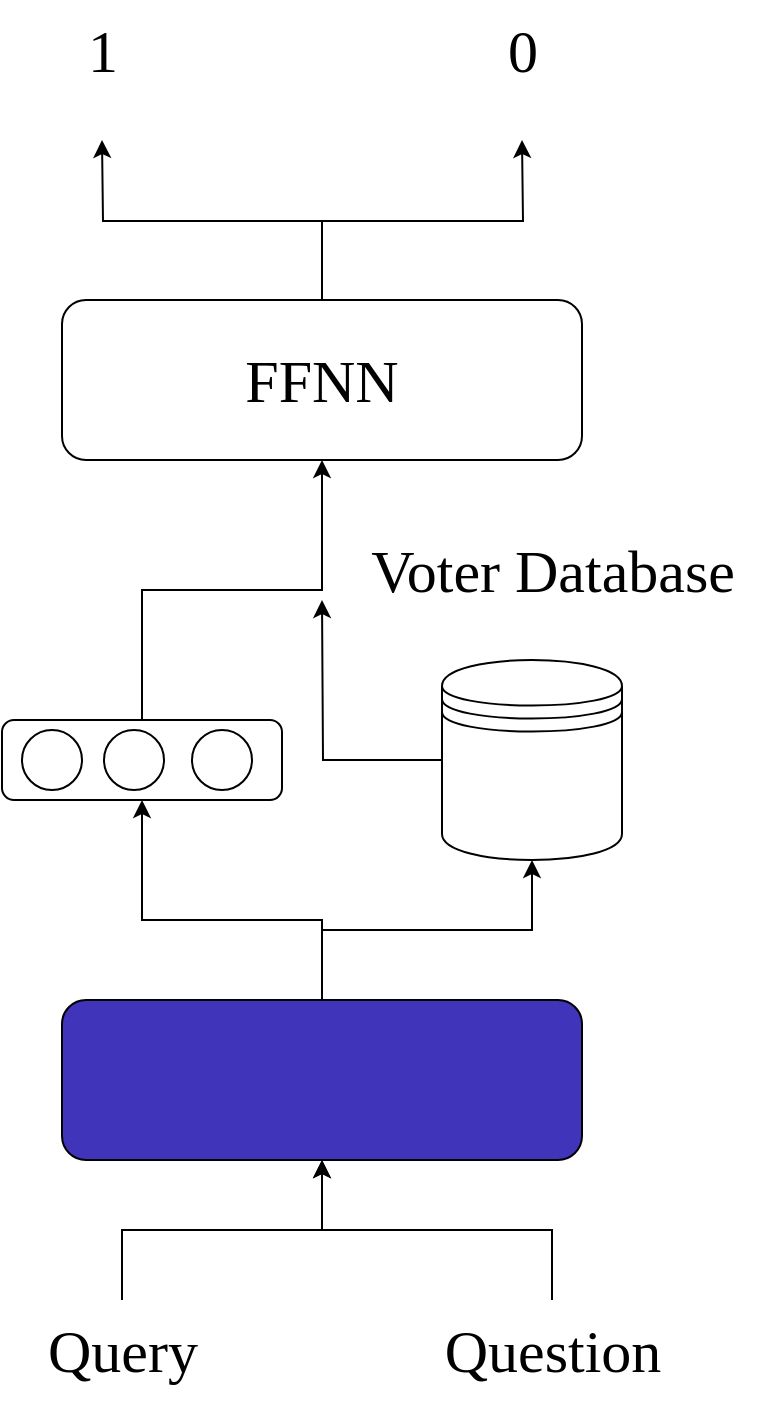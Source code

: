 <mxfile version="21.6.9" type="github">
  <diagram name="第 1 页" id="6Li2ixvVHfsgvOMX2kAW">
    <mxGraphModel dx="1026" dy="1823" grid="1" gridSize="10" guides="1" tooltips="1" connect="1" arrows="1" fold="1" page="1" pageScale="1" pageWidth="827" pageHeight="1169" math="0" shadow="0">
      <root>
        <mxCell id="0" />
        <mxCell id="1" parent="0" />
        <mxCell id="nYilgNeW-s1yCCHdk5ec-20" style="edgeStyle=orthogonalEdgeStyle;rounded=0;orthogonalLoop=1;jettySize=auto;html=1;entryX=0.5;entryY=1;entryDx=0;entryDy=0;" edge="1" parent="1" source="nYilgNeW-s1yCCHdk5ec-3" target="nYilgNeW-s1yCCHdk5ec-2">
          <mxGeometry relative="1" as="geometry" />
        </mxCell>
        <mxCell id="nYilgNeW-s1yCCHdk5ec-3" value="&lt;font face=&quot;Times New Roman&quot; style=&quot;font-size: 30px;&quot;&gt;Query&lt;/font&gt;" style="text;html=1;align=center;verticalAlign=middle;resizable=0;points=[];autosize=1;strokeColor=none;fillColor=none;" vertex="1" parent="1">
          <mxGeometry x="190" y="430" width="100" height="50" as="geometry" />
        </mxCell>
        <mxCell id="nYilgNeW-s1yCCHdk5ec-21" style="edgeStyle=orthogonalEdgeStyle;rounded=0;orthogonalLoop=1;jettySize=auto;html=1;entryX=0.5;entryY=1;entryDx=0;entryDy=0;" edge="1" parent="1" source="nYilgNeW-s1yCCHdk5ec-4" target="nYilgNeW-s1yCCHdk5ec-2">
          <mxGeometry relative="1" as="geometry" />
        </mxCell>
        <mxCell id="nYilgNeW-s1yCCHdk5ec-4" value="&lt;font face=&quot;Times New Roman&quot; style=&quot;font-size: 30px;&quot;&gt;Question&lt;/font&gt;" style="text;html=1;align=center;verticalAlign=middle;resizable=0;points=[];autosize=1;strokeColor=none;fillColor=none;" vertex="1" parent="1">
          <mxGeometry x="390" y="430" width="130" height="50" as="geometry" />
        </mxCell>
        <mxCell id="nYilgNeW-s1yCCHdk5ec-15" style="edgeStyle=orthogonalEdgeStyle;rounded=0;orthogonalLoop=1;jettySize=auto;html=1;exitX=0.5;exitY=0;exitDx=0;exitDy=0;" edge="1" parent="1" source="nYilgNeW-s1yCCHdk5ec-13">
          <mxGeometry relative="1" as="geometry">
            <mxPoint x="230" y="-150" as="targetPoint" />
          </mxGeometry>
        </mxCell>
        <mxCell id="nYilgNeW-s1yCCHdk5ec-16" style="edgeStyle=orthogonalEdgeStyle;rounded=0;orthogonalLoop=1;jettySize=auto;html=1;exitX=0.5;exitY=0;exitDx=0;exitDy=0;" edge="1" parent="1" source="nYilgNeW-s1yCCHdk5ec-13">
          <mxGeometry relative="1" as="geometry">
            <mxPoint x="440" y="-150" as="targetPoint" />
          </mxGeometry>
        </mxCell>
        <mxCell id="nYilgNeW-s1yCCHdk5ec-13" value="&lt;font face=&quot;Times New Roman&quot; style=&quot;font-size: 30px;&quot;&gt;FFNN&lt;/font&gt;" style="rounded=1;whiteSpace=wrap;html=1;" vertex="1" parent="1">
          <mxGeometry x="210" y="-70" width="260" height="80" as="geometry" />
        </mxCell>
        <mxCell id="nYilgNeW-s1yCCHdk5ec-14" value="" style="group" vertex="1" connectable="0" parent="1">
          <mxGeometry x="210" y="280" width="260" height="80" as="geometry" />
        </mxCell>
        <mxCell id="nYilgNeW-s1yCCHdk5ec-2" value="" style="rounded=1;whiteSpace=wrap;html=1;fillColor=#4034ba;" vertex="1" parent="nYilgNeW-s1yCCHdk5ec-14">
          <mxGeometry width="260" height="80" as="geometry" />
        </mxCell>
        <mxCell id="nYilgNeW-s1yCCHdk5ec-10" value="" style="shape=image;verticalLabelPosition=bottom;labelBackgroundColor=default;verticalAlign=top;aspect=fixed;imageAspect=0;image=https://chatglm.cn/img/logo_white.74c0b874.svg;" vertex="1" parent="nYilgNeW-s1yCCHdk5ec-14">
          <mxGeometry x="7.69" y="10" width="244.62" height="60" as="geometry" />
        </mxCell>
        <mxCell id="nYilgNeW-s1yCCHdk5ec-17" value="&lt;font face=&quot;Times New Roman&quot; style=&quot;font-size: 30px;&quot;&gt;1&lt;/font&gt;" style="text;html=1;align=center;verticalAlign=middle;resizable=0;points=[];autosize=1;strokeColor=none;fillColor=none;" vertex="1" parent="1">
          <mxGeometry x="210" y="-220" width="40" height="50" as="geometry" />
        </mxCell>
        <mxCell id="nYilgNeW-s1yCCHdk5ec-18" value="&lt;font face=&quot;Times New Roman&quot; style=&quot;font-size: 30px;&quot;&gt;0&lt;/font&gt;" style="text;html=1;align=center;verticalAlign=middle;resizable=0;points=[];autosize=1;strokeColor=none;fillColor=none;" vertex="1" parent="1">
          <mxGeometry x="420" y="-220" width="40" height="50" as="geometry" />
        </mxCell>
        <mxCell id="nYilgNeW-s1yCCHdk5ec-32" style="edgeStyle=orthogonalEdgeStyle;rounded=0;orthogonalLoop=1;jettySize=auto;html=1;exitX=0;exitY=0.5;exitDx=0;exitDy=0;" edge="1" parent="1" source="nYilgNeW-s1yCCHdk5ec-23">
          <mxGeometry relative="1" as="geometry">
            <mxPoint x="340" y="80" as="targetPoint" />
          </mxGeometry>
        </mxCell>
        <mxCell id="nYilgNeW-s1yCCHdk5ec-23" value="" style="shape=datastore;whiteSpace=wrap;html=1;" vertex="1" parent="1">
          <mxGeometry x="400" y="110" width="90" height="100" as="geometry" />
        </mxCell>
        <mxCell id="nYilgNeW-s1yCCHdk5ec-24" value="&lt;font face=&quot;Times New Roman&quot;&gt;&lt;span style=&quot;font-size: 30px;&quot;&gt;Voter Database&lt;/span&gt;&lt;/font&gt;" style="text;html=1;align=center;verticalAlign=middle;resizable=0;points=[];autosize=1;strokeColor=none;fillColor=none;" vertex="1" parent="1">
          <mxGeometry x="350" y="40" width="210" height="50" as="geometry" />
        </mxCell>
        <mxCell id="nYilgNeW-s1yCCHdk5ec-31" style="edgeStyle=orthogonalEdgeStyle;rounded=0;orthogonalLoop=1;jettySize=auto;html=1;exitX=0.5;exitY=0;exitDx=0;exitDy=0;entryX=0.5;entryY=1;entryDx=0;entryDy=0;" edge="1" parent="1" source="nYilgNeW-s1yCCHdk5ec-25" target="nYilgNeW-s1yCCHdk5ec-13">
          <mxGeometry relative="1" as="geometry" />
        </mxCell>
        <mxCell id="nYilgNeW-s1yCCHdk5ec-25" value="" style="rounded=1;whiteSpace=wrap;html=1;" vertex="1" parent="1">
          <mxGeometry x="180" y="140" width="140" height="40" as="geometry" />
        </mxCell>
        <mxCell id="nYilgNeW-s1yCCHdk5ec-26" value="" style="ellipse;whiteSpace=wrap;html=1;aspect=fixed;" vertex="1" parent="1">
          <mxGeometry x="190" y="145" width="30" height="30" as="geometry" />
        </mxCell>
        <mxCell id="nYilgNeW-s1yCCHdk5ec-27" value="" style="ellipse;whiteSpace=wrap;html=1;aspect=fixed;" vertex="1" parent="1">
          <mxGeometry x="231" y="145" width="30" height="30" as="geometry" />
        </mxCell>
        <mxCell id="nYilgNeW-s1yCCHdk5ec-28" value="" style="ellipse;whiteSpace=wrap;html=1;aspect=fixed;" vertex="1" parent="1">
          <mxGeometry x="275" y="145" width="30" height="30" as="geometry" />
        </mxCell>
        <mxCell id="nYilgNeW-s1yCCHdk5ec-29" style="edgeStyle=orthogonalEdgeStyle;rounded=0;orthogonalLoop=1;jettySize=auto;html=1;exitX=0.5;exitY=0;exitDx=0;exitDy=0;entryX=0.5;entryY=1;entryDx=0;entryDy=0;" edge="1" parent="1" source="nYilgNeW-s1yCCHdk5ec-2" target="nYilgNeW-s1yCCHdk5ec-25">
          <mxGeometry relative="1" as="geometry">
            <Array as="points">
              <mxPoint x="340" y="240" />
              <mxPoint x="250" y="240" />
            </Array>
          </mxGeometry>
        </mxCell>
        <mxCell id="nYilgNeW-s1yCCHdk5ec-30" style="edgeStyle=orthogonalEdgeStyle;rounded=0;orthogonalLoop=1;jettySize=auto;html=1;exitX=0.5;exitY=0;exitDx=0;exitDy=0;entryX=0.5;entryY=1;entryDx=0;entryDy=0;" edge="1" parent="1" source="nYilgNeW-s1yCCHdk5ec-2" target="nYilgNeW-s1yCCHdk5ec-23">
          <mxGeometry relative="1" as="geometry" />
        </mxCell>
      </root>
    </mxGraphModel>
  </diagram>
</mxfile>
